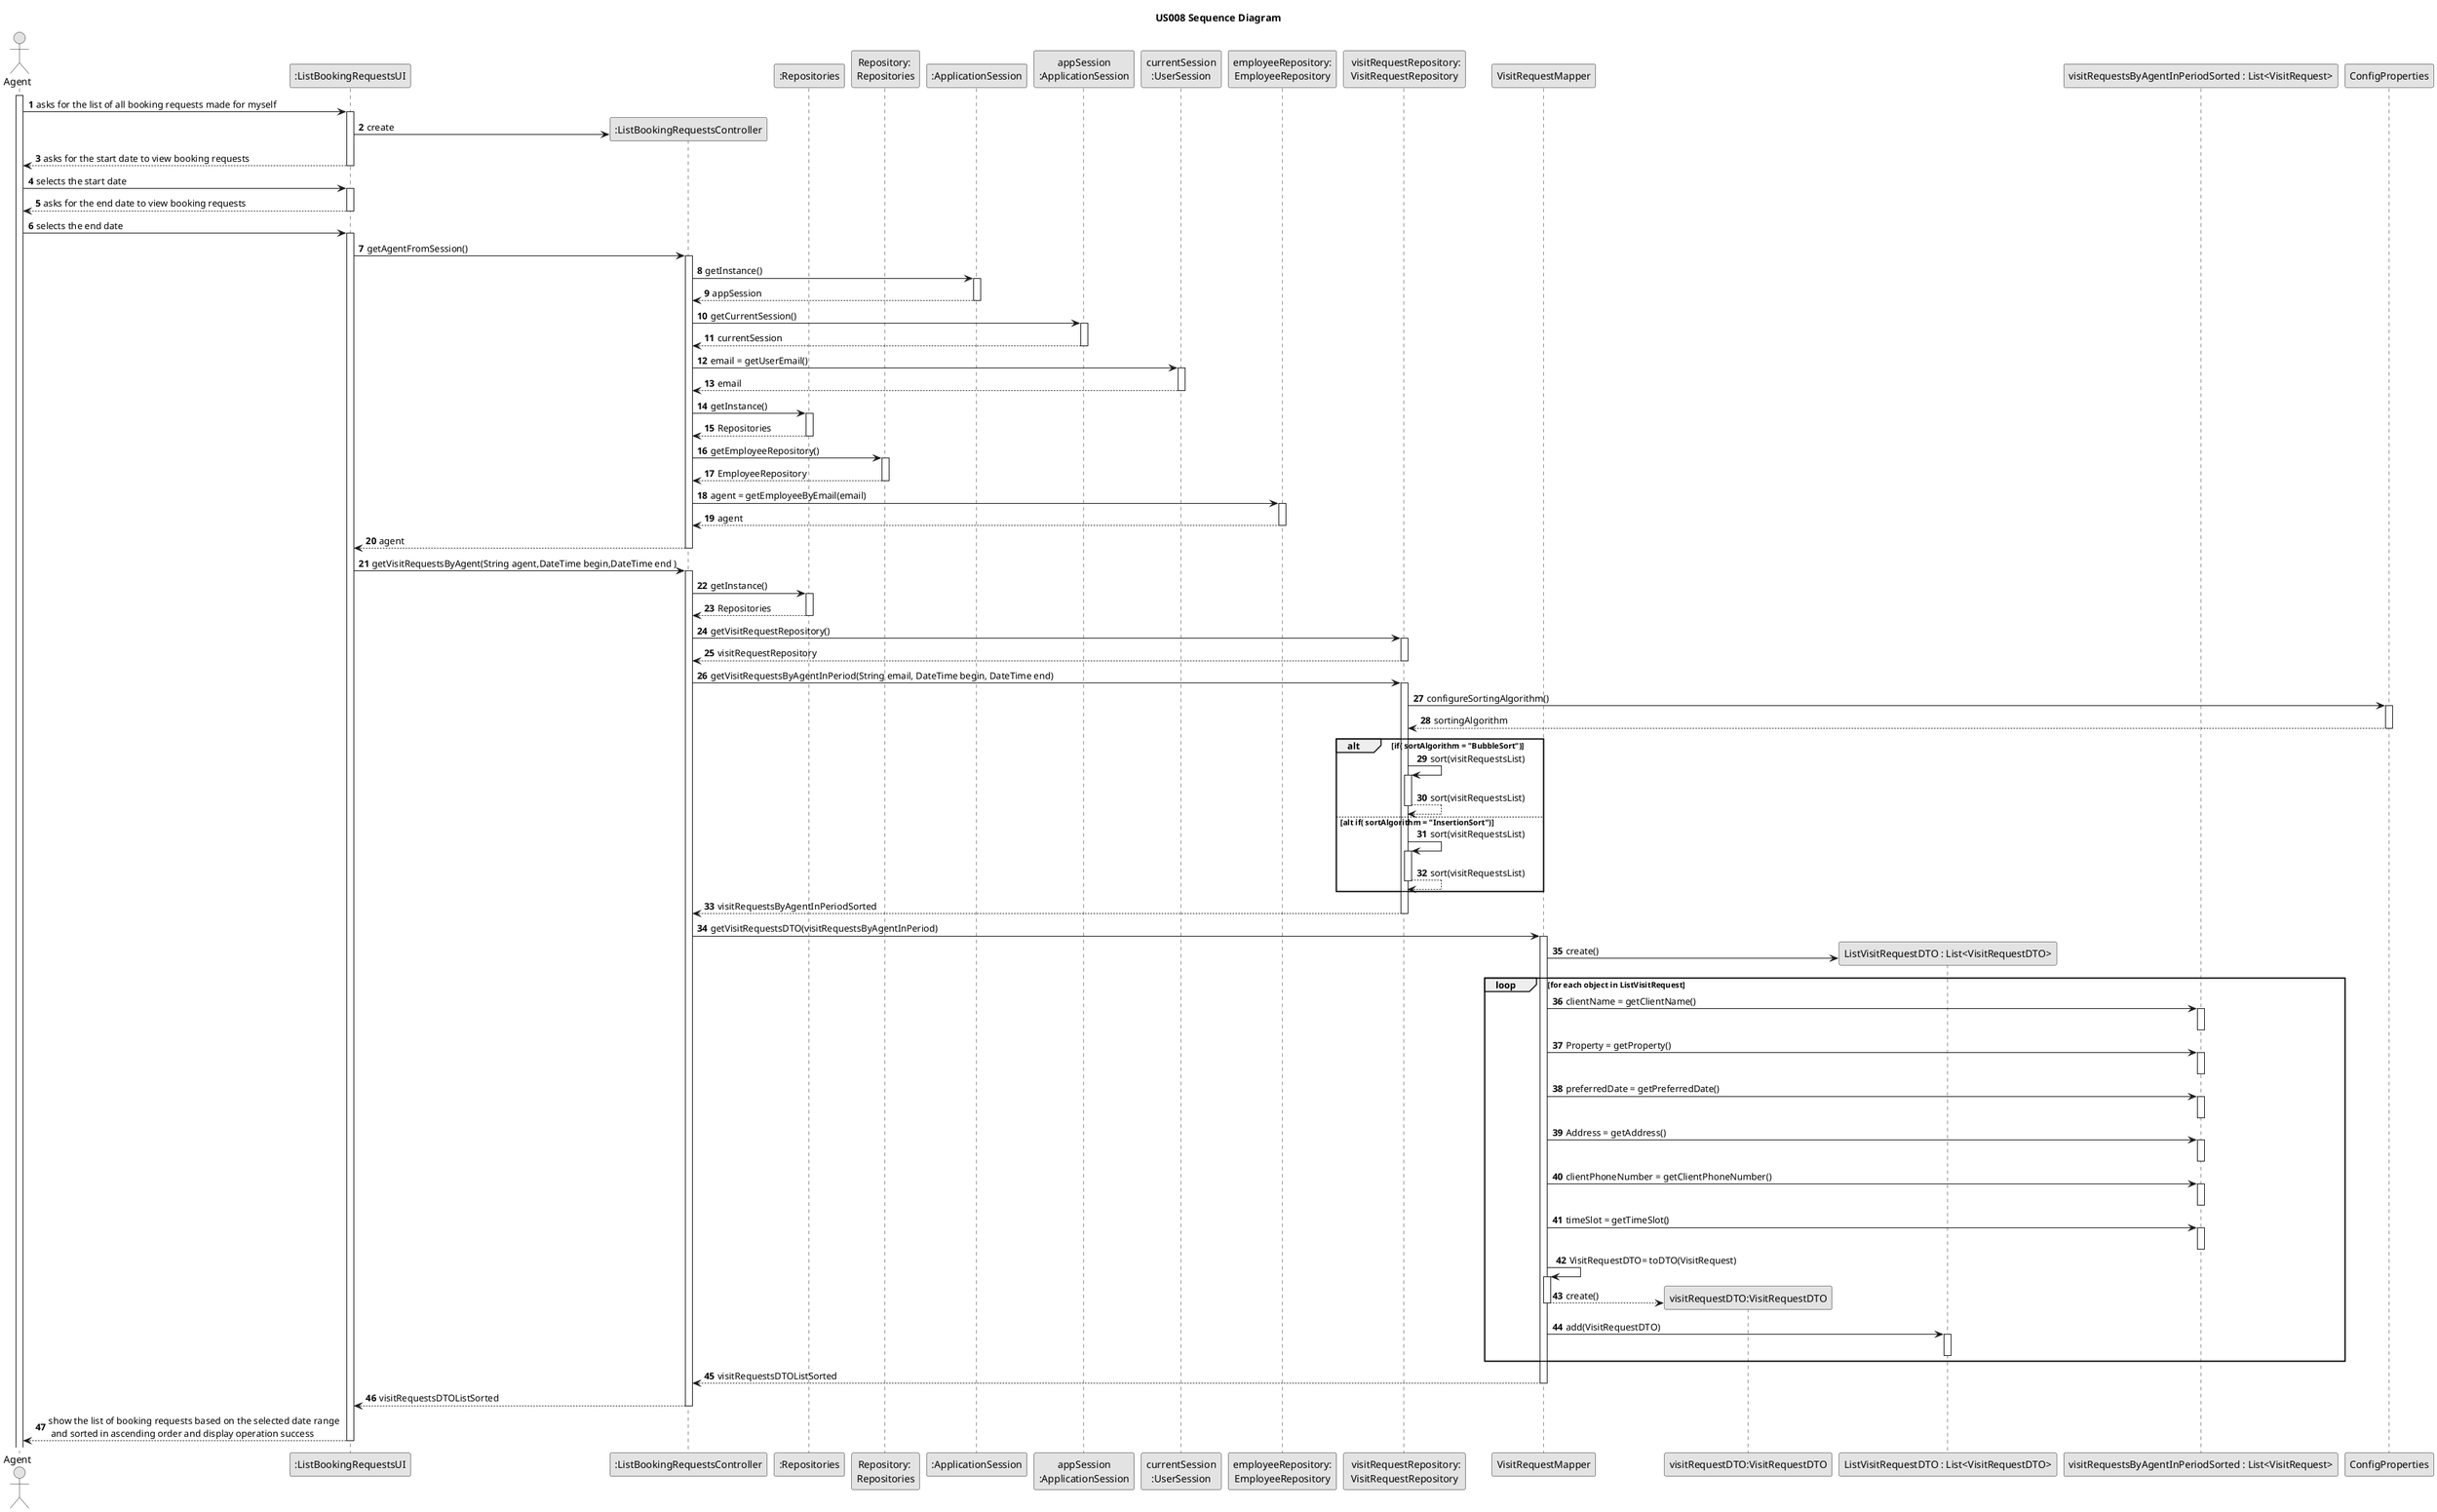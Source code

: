 @startuml
skinparam monochrome true
skinparam packageStyle rectangle
skinparam shadowing false

title US008 Sequence Diagram
autonumber

actor "Agent" as Agent


participant ":ListBookingRequestsUI" as UI
participant ":ListBookingRequestsController" as CTRL
participant ":Repositories" as MainRepository
participant "Repository: \nRepositories" as Repository
participant ":ApplicationSession" as _APP
participant "appSession\n:ApplicationSession" as APP
participant "currentSession\n:UserSession" as SESSION
participant "employeeRepository:\nEmployeeRepository" as ER
participant " visitRequestRepository:\nVisitRequestRepository" as VRR




participant "VisitRequestMapper" as VRM
participant "visitRequestDTO:VisitRequestDTO" as VVRDTO
participant "ListVisitRequestDTO : List<VisitRequestDTO>" as VRDTO
participant "visitRequestsByAgentInPeriodSorted : List<VisitRequest>" as VR









    activate Agent

  Agent -> UI : asks for the list of all booking requests made for myself
    activate UI

    UI -> CTRL** : create


     UI --> Agent : asks for the start date to view booking requests
        deactivate UI


     Agent -> UI : selects the start date
     activate UI



     UI --> Agent : asks for the end date to view booking requests
     deactivate UI


      Agent -> UI : selects the end date
       activate UI





    UI -> CTRL : getAgentFromSession()
       activate CTRL

       CTRL -> _APP : getInstance()
       activate _APP

       _APP --> CTRL : appSession
       deactivate _APP

       CTRL -> APP : getCurrentSession()
       activate APP

       APP --> CTRL : currentSession
       deactivate APP

       CTRL -> SESSION : email = getUserEmail()
       activate SESSION

       SESSION --> CTRL : email
       deactivate SESSION

         CTRL -> MainRepository : getInstance()
         activate MainRepository

       MainRepository -->CTRL : Repositories
       deactivate MainRepository

       CTRL -> Repository: getEmployeeRepository()
       activate Repository

       Repository --> CTRL : EmployeeRepository
       deactivate Repository

       CTRL -> ER: agent = getEmployeeByEmail(email)
       activate ER

       ER --> CTRL: agent
       deactivate ER

       CTRL --> UI: agent
       deactivate CTRL

       UI -> CTRL: getVisitRequestsByAgent(String agent,DateTime begin,DateTime end )
       activate CTRL


      CTRL -> MainRepository : getInstance()
         activate MainRepository

         MainRepository -->CTRL : Repositories
         deactivate MainRepository

         CTRL -> VRR: getVisitRequestRepository()
         activate VRR

         VRR --> CTRL: visitRequestRepository
         deactivate VRR

         CTRL -> VRR : getVisitRequestsByAgentInPeriod(String email, DateTime begin, DateTime end)
         activate VRR

         VRR -> ConfigProperties: configureSortingAlgorithm()
         activate ConfigProperties

         ConfigProperties --> VRR: sortingAlgorithm

         deactivate ConfigProperties


         alt if( sortAlgorithm = "BubbleSort")


       VRR -> VRR: sort(visitRequestsList)
       activate VRR

        VRR --> VRR: sort(visitRequestsList)
              deactivate VRR


              else alt if( sortAlgorithm = "InsertionSort")

               VRR -> VRR: sort(visitRequestsList)
                     activate VRR

                      VRR --> VRR: sort(visitRequestsList)
                            deactivate VRR









         end group

         VRR --> CTRL: visitRequestsByAgentInPeriodSorted
         deactivate VRR

          CTRL -> VRM: getVisitRequestsDTO(visitRequestsByAgentInPeriod)
             activate VRM

        VRM -> VRDTO**: create()

      loop for each object in ListVisitRequest



    VRM-> VR: clientName = getClientName()
    activate VR
    deactivate VR

     VRM-> VR: Property = getProperty()
     activate VR
     deactivate VR

     VRM-> VR: preferredDate = getPreferredDate()
     activate VR
     deactivate VR


     VRM-> VR: Address = getAddress()
     activate VR
     deactivate VR




     VRM-> VR: clientPhoneNumber = getClientPhoneNumber()
     activate VR
     deactivate VR



     VRM-> VR: timeSlot = getTimeSlot()
      activate VR
     deactivate VR

      VRM-> VRM: VisitRequestDTO= toDTO(VisitRequest)
            activate VRM

            VRM --> VVRDTO**: create()
            deactivate VRM


            VRM -> VRDTO: add(VisitRequestDTO)
            activate VRDTO
            deactivate VRDTO



            end group


            VRM --> CTRL: visitRequestsDTOListSorted
            deactivate VRM

            CTRL --> UI : visitRequestsDTOListSorted
            deactivate CTRL








     UI --> Agent : show the list of booking requests based on the selected date range \n and sorted in ascending order and display operation success
      deactivate UI





@enduml